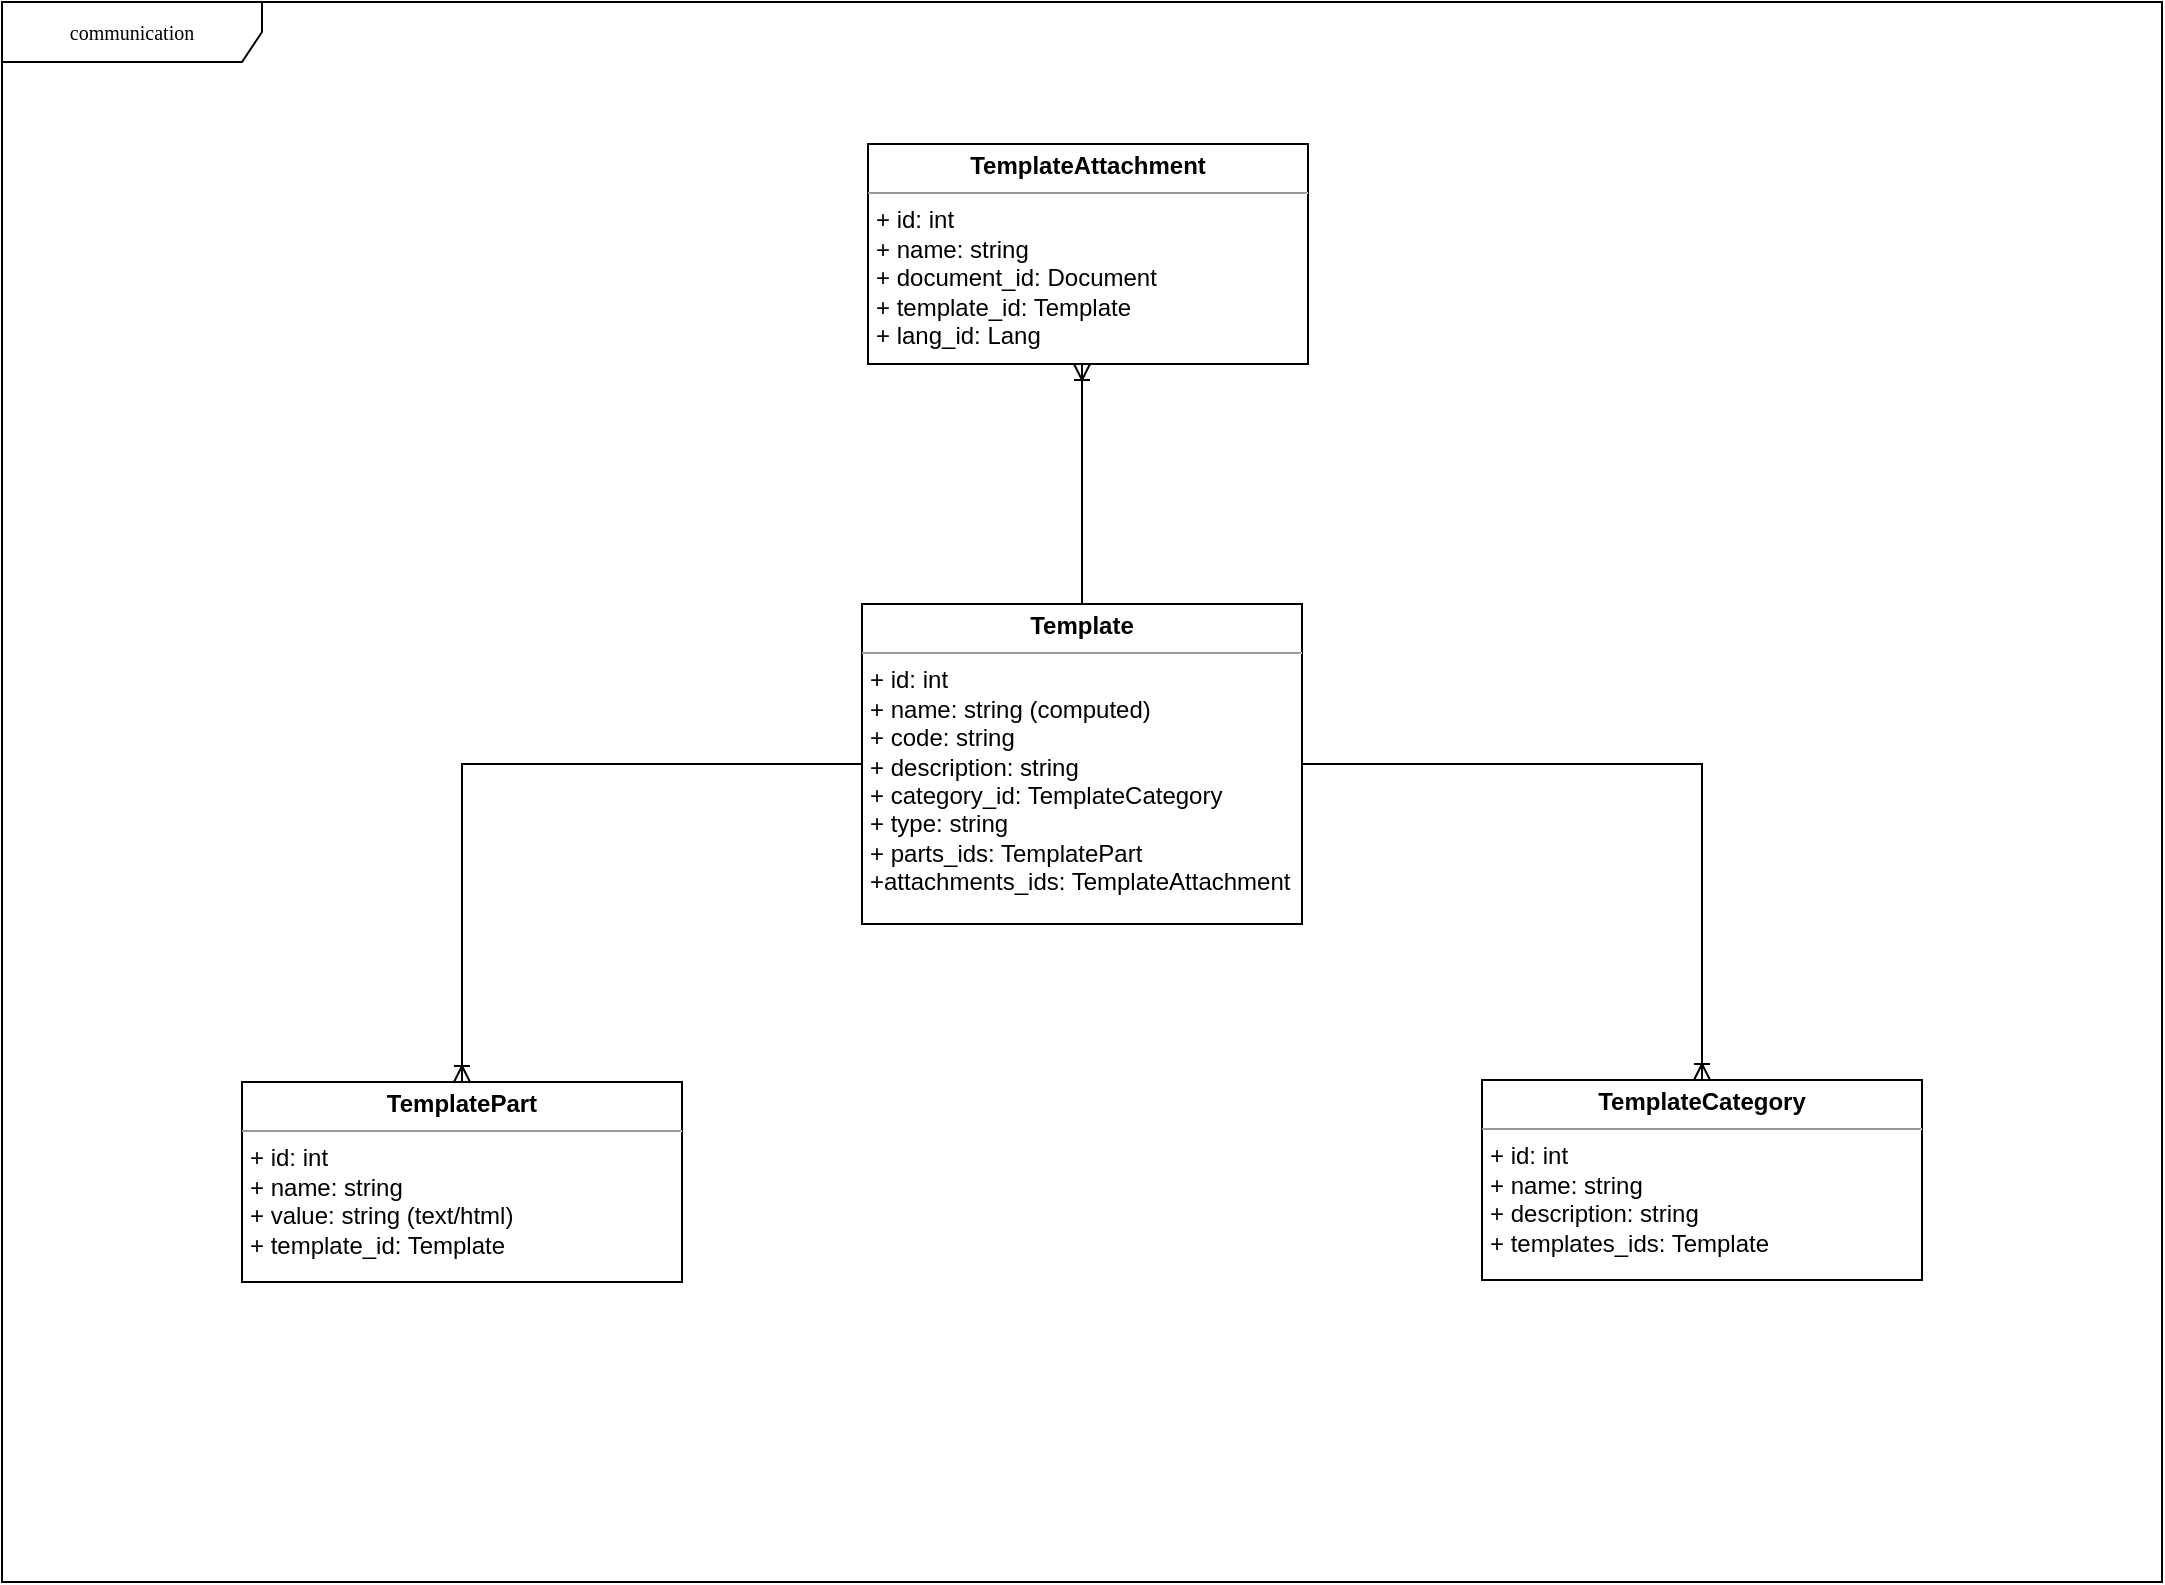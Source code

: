 <mxfile version="20.5.1" type="device"><diagram id="5MSLjH2GwAeIYxl-NEVN" name="Page-1"><mxGraphModel dx="1550" dy="867" grid="1" gridSize="10" guides="1" tooltips="1" connect="1" arrows="1" fold="1" page="1" pageScale="1" pageWidth="1169" pageHeight="827" math="0" shadow="0"><root><mxCell id="0"/><mxCell id="1" parent="0"/><mxCell id="t92Isd3Wrda1gDYxT69T-1" value="communication" style="shape=umlFrame;whiteSpace=wrap;html=1;rounded=0;shadow=0;comic=0;labelBackgroundColor=none;strokeWidth=1;fontFamily=Verdana;fontSize=10;align=center;width=130;height=30;" vertex="1" parent="1"><mxGeometry x="40" y="19" width="1080" height="790" as="geometry"/></mxCell><mxCell id="t92Isd3Wrda1gDYxT69T-2" value="&lt;p style=&quot;margin: 0px ; margin-top: 4px ; text-align: center&quot;&gt;&lt;b&gt;Template&lt;/b&gt;&lt;/p&gt;&lt;hr size=&quot;1&quot;&gt;&lt;p style=&quot;margin: 0px ; margin-left: 4px&quot;&gt;+ id: int&lt;br&gt;+ name: string (computed)&lt;/p&gt;&lt;p style=&quot;margin: 0px ; margin-left: 4px&quot;&gt;+ code: string&lt;br&gt;&lt;/p&gt;&lt;p style=&quot;margin: 0px ; margin-left: 4px&quot;&gt;+ description: string&lt;/p&gt;&lt;p style=&quot;margin: 0px ; margin-left: 4px&quot;&gt;+ category_id: TemplateCategory&lt;/p&gt;&lt;p style=&quot;margin: 0px ; margin-left: 4px&quot;&gt;+ type: string&lt;/p&gt;&lt;p style=&quot;margin: 0px ; margin-left: 4px&quot;&gt;+ parts_ids: TemplatePart&lt;/p&gt;&lt;p style=&quot;margin: 0px ; margin-left: 4px&quot;&gt;+attachments_ids: TemplateAttachment&lt;/p&gt;&lt;p style=&quot;margin: 0px ; margin-left: 4px&quot;&gt;&lt;br&gt;&lt;/p&gt;&lt;p style=&quot;margin: 0px ; margin-left: 4px&quot;&gt;&lt;br&gt;&lt;/p&gt;" style="verticalAlign=top;align=left;overflow=fill;fontSize=12;fontFamily=Helvetica;html=1;rounded=0;shadow=0;comic=0;labelBackgroundColor=none;strokeWidth=1" vertex="1" parent="1"><mxGeometry x="470" y="320" width="220" height="160" as="geometry"/></mxCell><mxCell id="t92Isd3Wrda1gDYxT69T-7" style="edgeStyle=orthogonalEdgeStyle;rounded=0;orthogonalLoop=1;jettySize=auto;html=1;entryX=0.5;entryY=0;entryDx=0;entryDy=0;endArrow=none;endFill=0;startArrow=ERoneToMany;startFill=0;" edge="1" parent="1" source="t92Isd3Wrda1gDYxT69T-3" target="t92Isd3Wrda1gDYxT69T-2"><mxGeometry relative="1" as="geometry"><Array as="points"><mxPoint x="580" y="230"/><mxPoint x="580" y="230"/></Array></mxGeometry></mxCell><mxCell id="t92Isd3Wrda1gDYxT69T-3" value="&lt;p style=&quot;margin: 0px ; margin-top: 4px ; text-align: center&quot;&gt;&lt;b&gt;TemplateAttachment&lt;/b&gt;&lt;/p&gt;&lt;hr size=&quot;1&quot;&gt;&lt;p style=&quot;margin: 0px ; margin-left: 4px&quot;&gt;+ id: int&lt;br&gt;+ name: string&amp;nbsp;&lt;/p&gt;&lt;p style=&quot;margin: 0px ; margin-left: 4px&quot;&gt;+ document_id: Document&lt;br&gt;&lt;/p&gt;&lt;p style=&quot;margin: 0px ; margin-left: 4px&quot;&gt;+ template_id: Template&lt;/p&gt;&lt;p style=&quot;margin: 0px ; margin-left: 4px&quot;&gt;+ lang_id: Lang&lt;/p&gt;&lt;p style=&quot;margin: 0px ; margin-left: 4px&quot;&gt;&lt;br&gt;&lt;/p&gt;&lt;p style=&quot;margin: 0px ; margin-left: 4px&quot;&gt;&lt;br&gt;&lt;/p&gt;&lt;p style=&quot;margin: 0px ; margin-left: 4px&quot;&gt;&lt;br&gt;&lt;/p&gt;" style="verticalAlign=top;align=left;overflow=fill;fontSize=12;fontFamily=Helvetica;html=1;rounded=0;shadow=0;comic=0;labelBackgroundColor=none;strokeWidth=1" vertex="1" parent="1"><mxGeometry x="473" y="90" width="220" height="110" as="geometry"/></mxCell><mxCell id="t92Isd3Wrda1gDYxT69T-6" style="edgeStyle=orthogonalEdgeStyle;rounded=0;orthogonalLoop=1;jettySize=auto;html=1;entryX=1;entryY=0.5;entryDx=0;entryDy=0;endArrow=none;endFill=0;startArrow=ERoneToMany;startFill=0;" edge="1" parent="1" source="t92Isd3Wrda1gDYxT69T-4" target="t92Isd3Wrda1gDYxT69T-2"><mxGeometry relative="1" as="geometry"><Array as="points"><mxPoint x="890" y="400"/></Array></mxGeometry></mxCell><mxCell id="t92Isd3Wrda1gDYxT69T-4" value="&lt;p style=&quot;margin: 0px ; margin-top: 4px ; text-align: center&quot;&gt;&lt;b&gt;TemplateCategory&lt;/b&gt;&lt;/p&gt;&lt;hr size=&quot;1&quot;&gt;&lt;p style=&quot;margin: 0px ; margin-left: 4px&quot;&gt;+ id: int&lt;br&gt;+ name: string&amp;nbsp;&lt;/p&gt;&lt;p style=&quot;margin: 0px ; margin-left: 4px&quot;&gt;+ description: string&lt;br&gt;&lt;/p&gt;&lt;p style=&quot;margin: 0px ; margin-left: 4px&quot;&gt;+ templates_ids: Template&lt;/p&gt;&lt;p style=&quot;margin: 0px ; margin-left: 4px&quot;&gt;&lt;br&gt;&lt;/p&gt;&lt;p style=&quot;margin: 0px ; margin-left: 4px&quot;&gt;&lt;br&gt;&lt;/p&gt;&lt;p style=&quot;margin: 0px ; margin-left: 4px&quot;&gt;&lt;br&gt;&lt;/p&gt;" style="verticalAlign=top;align=left;overflow=fill;fontSize=12;fontFamily=Helvetica;html=1;rounded=0;shadow=0;comic=0;labelBackgroundColor=none;strokeWidth=1" vertex="1" parent="1"><mxGeometry x="780" y="558" width="220" height="100" as="geometry"/></mxCell><mxCell id="t92Isd3Wrda1gDYxT69T-8" style="edgeStyle=orthogonalEdgeStyle;rounded=0;orthogonalLoop=1;jettySize=auto;html=1;entryX=0;entryY=0.5;entryDx=0;entryDy=0;endArrow=none;endFill=0;startArrow=ERoneToMany;startFill=0;" edge="1" parent="1" source="t92Isd3Wrda1gDYxT69T-5" target="t92Isd3Wrda1gDYxT69T-2"><mxGeometry relative="1" as="geometry"><Array as="points"><mxPoint x="270" y="400"/></Array></mxGeometry></mxCell><mxCell id="t92Isd3Wrda1gDYxT69T-5" value="&lt;p style=&quot;margin: 0px ; margin-top: 4px ; text-align: center&quot;&gt;&lt;b&gt;TemplatePart&lt;/b&gt;&lt;/p&gt;&lt;hr size=&quot;1&quot;&gt;&lt;p style=&quot;margin: 0px ; margin-left: 4px&quot;&gt;+ id: int&lt;br&gt;+ name: string&amp;nbsp;&lt;/p&gt;&lt;p style=&quot;margin: 0px ; margin-left: 4px&quot;&gt;+ value: string (text/html)&lt;br&gt;&lt;/p&gt;&lt;p style=&quot;margin: 0px ; margin-left: 4px&quot;&gt;+ template_id: Template&lt;/p&gt;&lt;p style=&quot;margin: 0px ; margin-left: 4px&quot;&gt;&lt;br&gt;&lt;/p&gt;&lt;p style=&quot;margin: 0px ; margin-left: 4px&quot;&gt;&lt;br&gt;&lt;/p&gt;&lt;p style=&quot;margin: 0px ; margin-left: 4px&quot;&gt;&lt;br&gt;&lt;/p&gt;" style="verticalAlign=top;align=left;overflow=fill;fontSize=12;fontFamily=Helvetica;html=1;rounded=0;shadow=0;comic=0;labelBackgroundColor=none;strokeWidth=1" vertex="1" parent="1"><mxGeometry x="160" y="559" width="220" height="100" as="geometry"/></mxCell></root></mxGraphModel></diagram></mxfile>